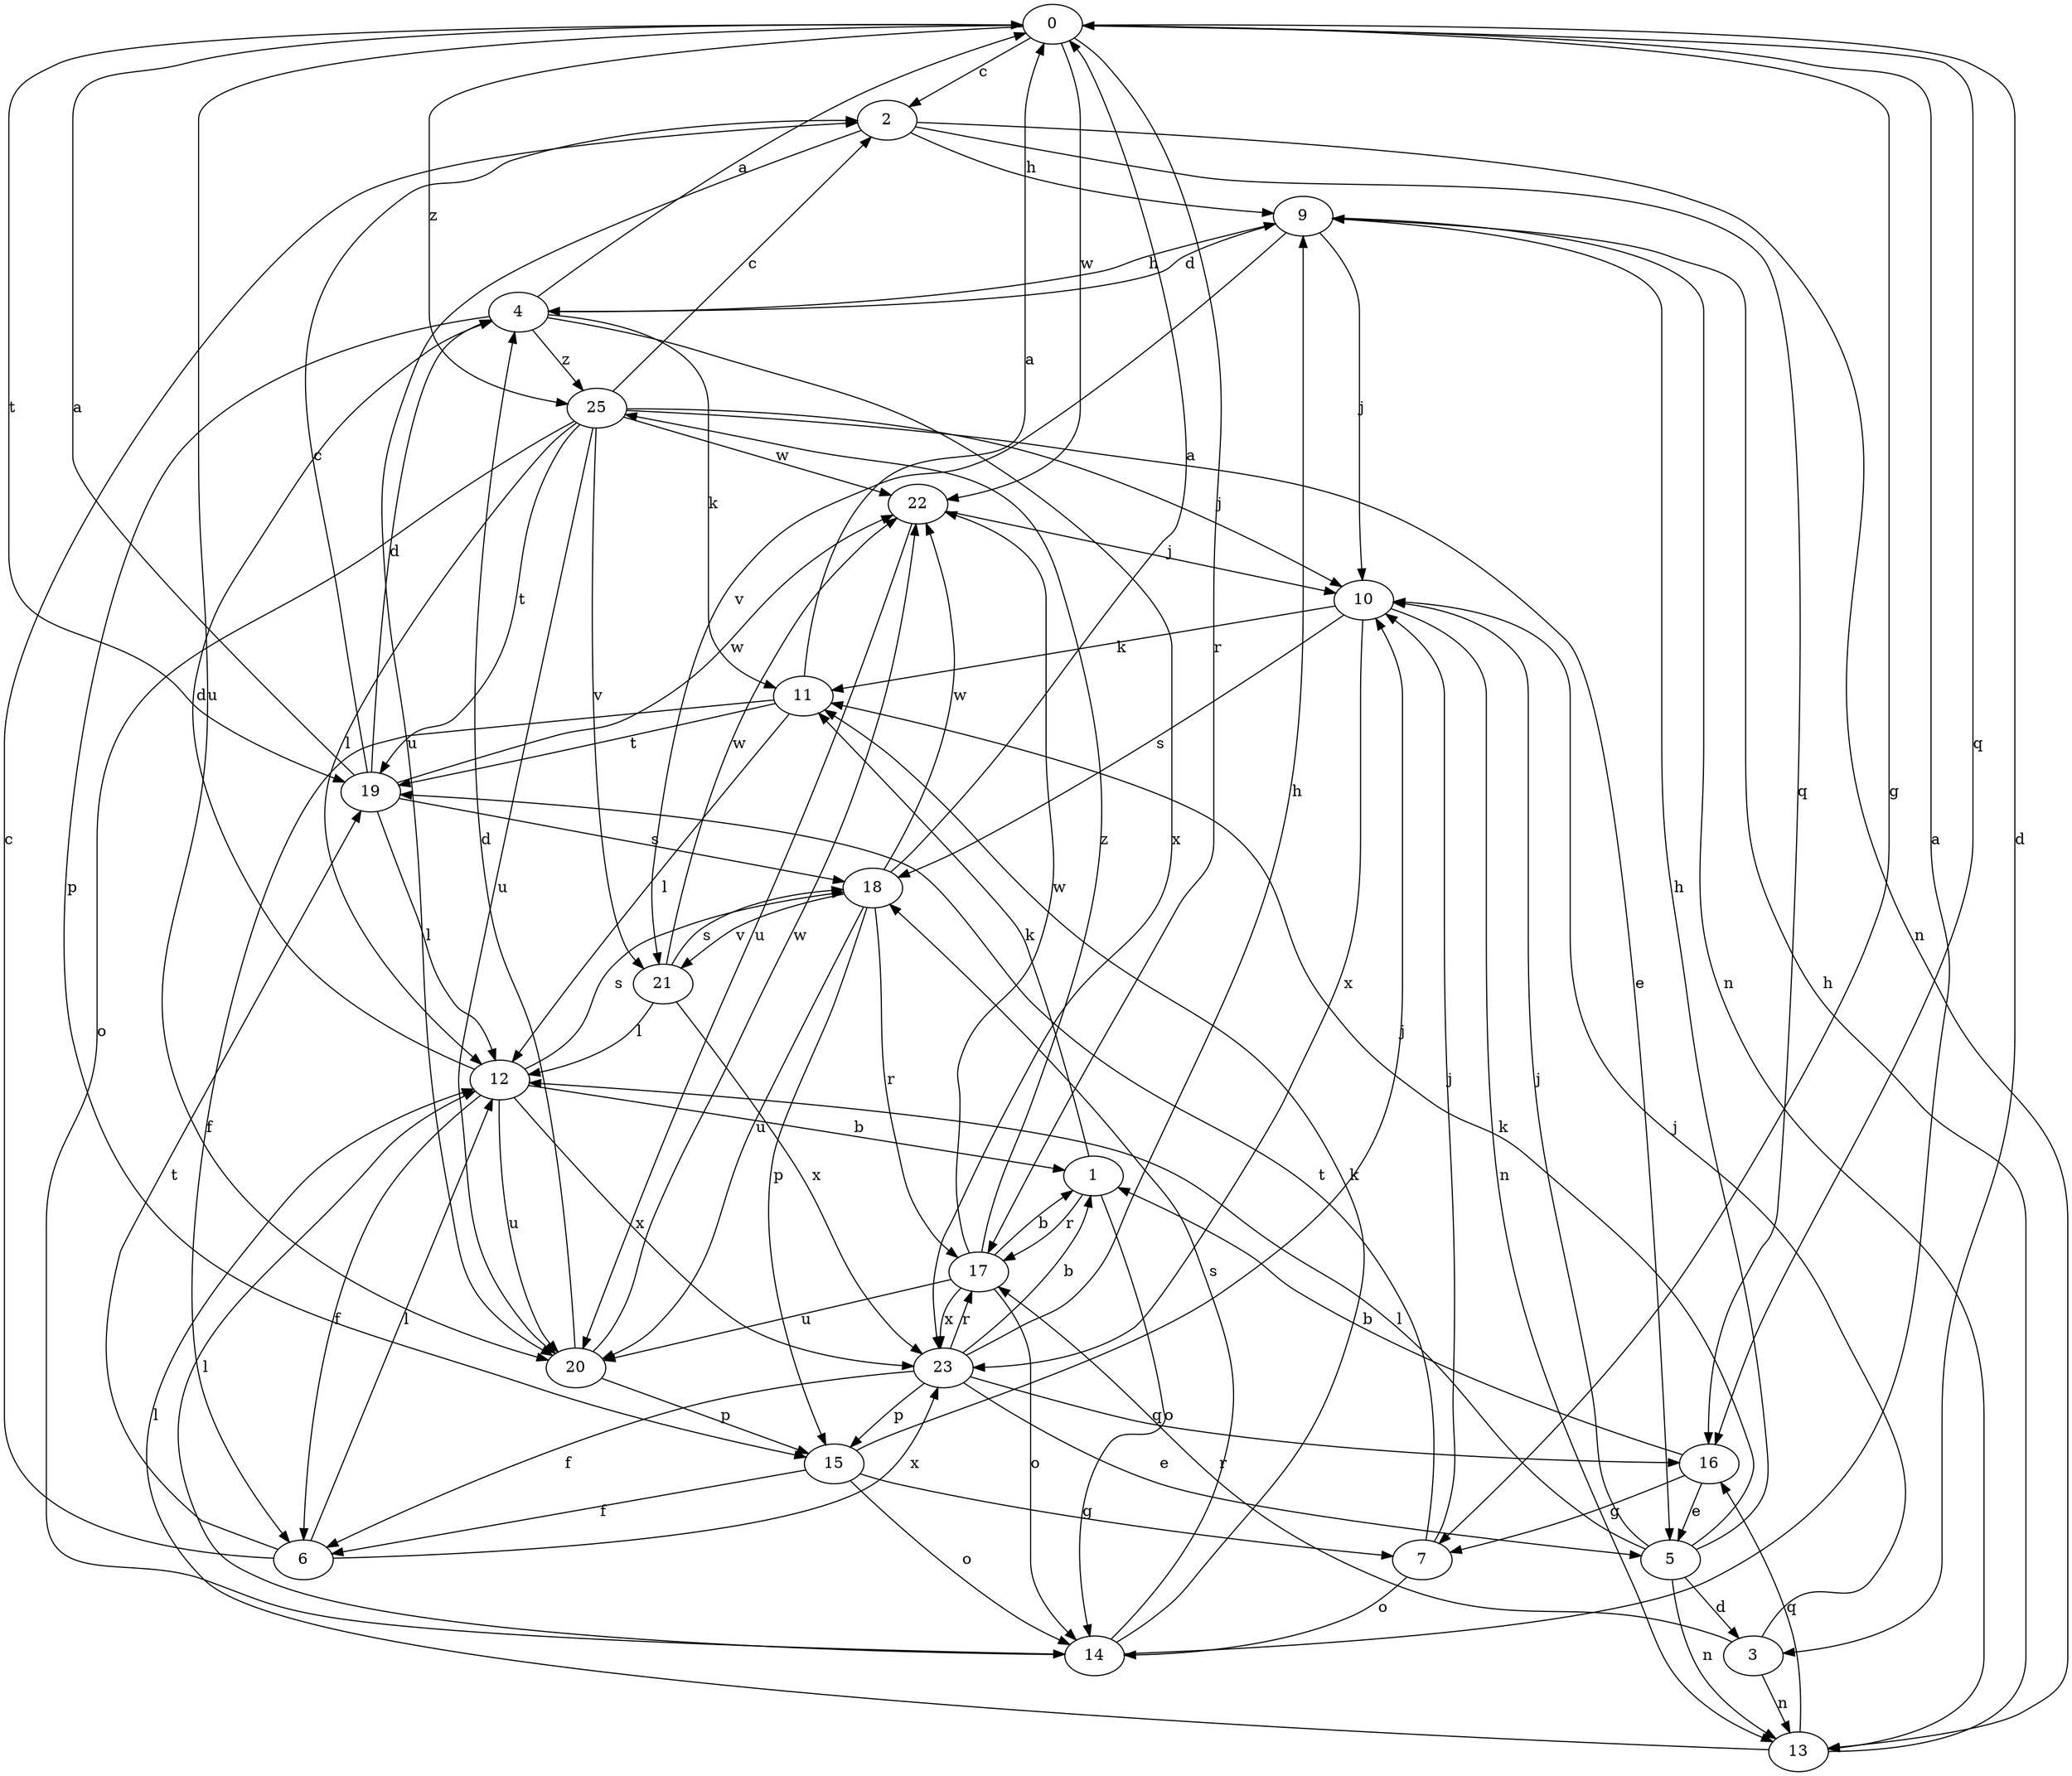 strict digraph  {
0;
1;
2;
3;
4;
5;
6;
7;
9;
10;
11;
12;
13;
14;
15;
16;
17;
18;
19;
20;
21;
22;
23;
25;
0 -> 2  [label=c];
0 -> 3  [label=d];
0 -> 7  [label=g];
0 -> 16  [label=q];
0 -> 17  [label=r];
0 -> 19  [label=t];
0 -> 20  [label=u];
0 -> 22  [label=w];
0 -> 25  [label=z];
1 -> 11  [label=k];
1 -> 14  [label=o];
1 -> 17  [label=r];
2 -> 9  [label=h];
2 -> 13  [label=n];
2 -> 16  [label=q];
2 -> 20  [label=u];
3 -> 10  [label=j];
3 -> 13  [label=n];
3 -> 17  [label=r];
4 -> 0  [label=a];
4 -> 9  [label=h];
4 -> 11  [label=k];
4 -> 15  [label=p];
4 -> 23  [label=x];
4 -> 25  [label=z];
5 -> 3  [label=d];
5 -> 9  [label=h];
5 -> 10  [label=j];
5 -> 11  [label=k];
5 -> 12  [label=l];
5 -> 13  [label=n];
6 -> 2  [label=c];
6 -> 12  [label=l];
6 -> 19  [label=t];
6 -> 23  [label=x];
7 -> 10  [label=j];
7 -> 14  [label=o];
7 -> 19  [label=t];
9 -> 4  [label=d];
9 -> 10  [label=j];
9 -> 13  [label=n];
9 -> 21  [label=v];
10 -> 11  [label=k];
10 -> 13  [label=n];
10 -> 18  [label=s];
10 -> 23  [label=x];
11 -> 0  [label=a];
11 -> 6  [label=f];
11 -> 12  [label=l];
11 -> 19  [label=t];
12 -> 1  [label=b];
12 -> 4  [label=d];
12 -> 6  [label=f];
12 -> 18  [label=s];
12 -> 20  [label=u];
12 -> 23  [label=x];
13 -> 9  [label=h];
13 -> 12  [label=l];
13 -> 16  [label=q];
14 -> 0  [label=a];
14 -> 11  [label=k];
14 -> 12  [label=l];
14 -> 18  [label=s];
15 -> 6  [label=f];
15 -> 7  [label=g];
15 -> 10  [label=j];
15 -> 14  [label=o];
16 -> 1  [label=b];
16 -> 5  [label=e];
16 -> 7  [label=g];
17 -> 1  [label=b];
17 -> 14  [label=o];
17 -> 20  [label=u];
17 -> 22  [label=w];
17 -> 23  [label=x];
17 -> 25  [label=z];
18 -> 0  [label=a];
18 -> 15  [label=p];
18 -> 17  [label=r];
18 -> 20  [label=u];
18 -> 21  [label=v];
18 -> 22  [label=w];
19 -> 0  [label=a];
19 -> 2  [label=c];
19 -> 4  [label=d];
19 -> 12  [label=l];
19 -> 18  [label=s];
19 -> 22  [label=w];
20 -> 4  [label=d];
20 -> 15  [label=p];
20 -> 22  [label=w];
21 -> 12  [label=l];
21 -> 18  [label=s];
21 -> 22  [label=w];
21 -> 23  [label=x];
22 -> 10  [label=j];
22 -> 20  [label=u];
23 -> 1  [label=b];
23 -> 5  [label=e];
23 -> 6  [label=f];
23 -> 9  [label=h];
23 -> 15  [label=p];
23 -> 16  [label=q];
23 -> 17  [label=r];
25 -> 2  [label=c];
25 -> 5  [label=e];
25 -> 10  [label=j];
25 -> 12  [label=l];
25 -> 14  [label=o];
25 -> 19  [label=t];
25 -> 20  [label=u];
25 -> 21  [label=v];
25 -> 22  [label=w];
}
